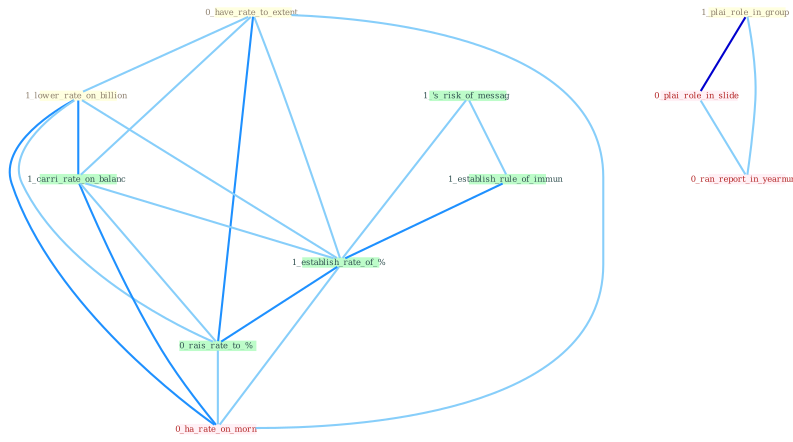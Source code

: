 Graph G{ 
    node
    [shape=polygon,style=filled,width=.5,height=.06,color="#BDFCC9",fixedsize=true,fontsize=4,
    fontcolor="#2f4f4f"];
    {node
    [color="#ffffe0", fontcolor="#8b7d6b"] "0_have_rate_to_extent " "1_lower_rate_on_billion " "1_plai_role_in_group "}
{node [color="#fff0f5", fontcolor="#b22222"] "0_plai_role_in_slide " "0_ran_report_in_yearnum " "0_ha_rate_on_morn "}
edge [color="#B0E2FF"];

	"0_have_rate_to_extent " -- "1_lower_rate_on_billion " [w="1", color="#87cefa" ];
	"0_have_rate_to_extent " -- "1_carri_rate_on_balanc " [w="1", color="#87cefa" ];
	"0_have_rate_to_extent " -- "1_establish_rate_of_% " [w="1", color="#87cefa" ];
	"0_have_rate_to_extent " -- "0_rais_rate_to_% " [w="2", color="#1e90ff" , len=0.8];
	"0_have_rate_to_extent " -- "0_ha_rate_on_morn " [w="1", color="#87cefa" ];
	"1_lower_rate_on_billion " -- "1_carri_rate_on_balanc " [w="2", color="#1e90ff" , len=0.8];
	"1_lower_rate_on_billion " -- "1_establish_rate_of_% " [w="1", color="#87cefa" ];
	"1_lower_rate_on_billion " -- "0_rais_rate_to_% " [w="1", color="#87cefa" ];
	"1_lower_rate_on_billion " -- "0_ha_rate_on_morn " [w="2", color="#1e90ff" , len=0.8];
	"1_plai_role_in_group " -- "0_plai_role_in_slide " [w="3", color="#0000cd" , len=0.6];
	"1_plai_role_in_group " -- "0_ran_report_in_yearnum " [w="1", color="#87cefa" ];
	"0_plai_role_in_slide " -- "0_ran_report_in_yearnum " [w="1", color="#87cefa" ];
	"1_carri_rate_on_balanc " -- "1_establish_rate_of_% " [w="1", color="#87cefa" ];
	"1_carri_rate_on_balanc " -- "0_rais_rate_to_% " [w="1", color="#87cefa" ];
	"1_carri_rate_on_balanc " -- "0_ha_rate_on_morn " [w="2", color="#1e90ff" , len=0.8];
	"1_'s_risk_of_messag " -- "1_establish_rule_of_immun " [w="1", color="#87cefa" ];
	"1_'s_risk_of_messag " -- "1_establish_rate_of_% " [w="1", color="#87cefa" ];
	"1_establish_rule_of_immun " -- "1_establish_rate_of_% " [w="2", color="#1e90ff" , len=0.8];
	"1_establish_rate_of_% " -- "0_rais_rate_to_% " [w="2", color="#1e90ff" , len=0.8];
	"1_establish_rate_of_% " -- "0_ha_rate_on_morn " [w="1", color="#87cefa" ];
	"0_rais_rate_to_% " -- "0_ha_rate_on_morn " [w="1", color="#87cefa" ];
}